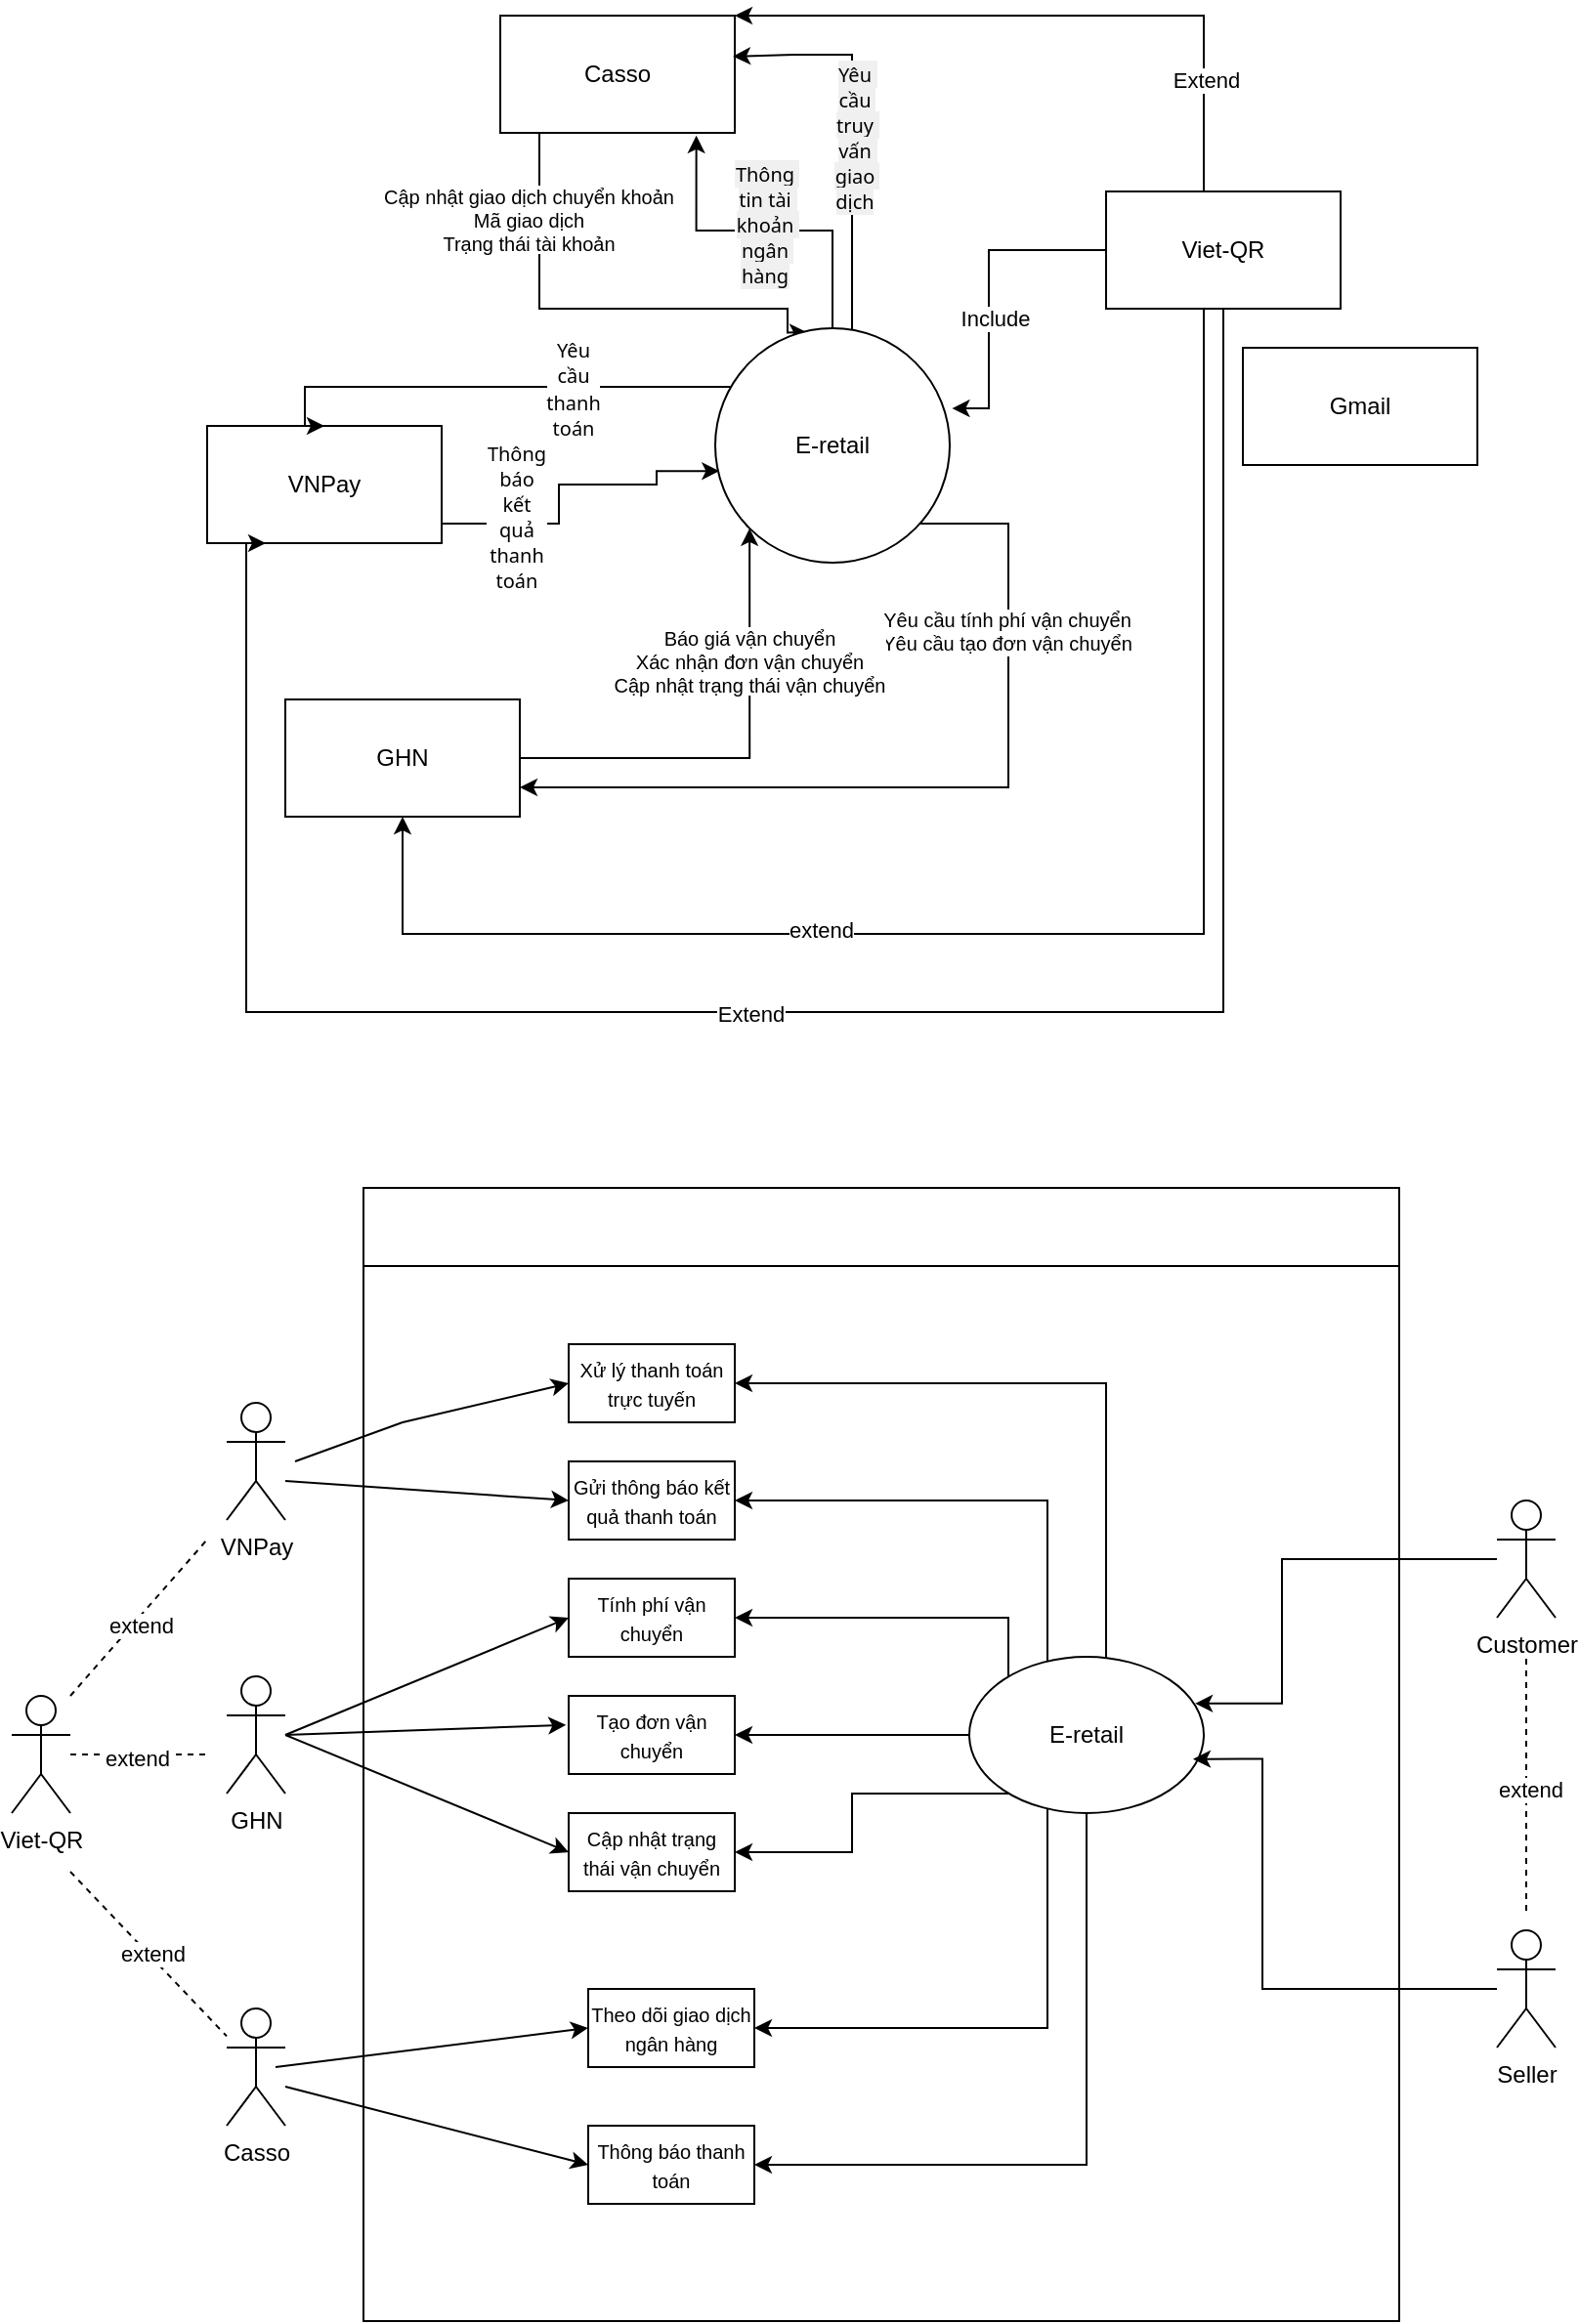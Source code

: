 <mxfile version="24.7.16">
  <diagram name="Trang-1" id="X9ewoZmMgQ7KVY2cLRxI">
    <mxGraphModel dx="1987" dy="1933" grid="1" gridSize="10" guides="1" tooltips="1" connect="1" arrows="1" fold="1" page="1" pageScale="1" pageWidth="827" pageHeight="1169" math="0" shadow="0">
      <root>
        <mxCell id="0" />
        <mxCell id="1" parent="0" />
        <mxCell id="kdyz-Y7orx3vrby394lm-9" style="edgeStyle=orthogonalEdgeStyle;rounded=0;orthogonalLoop=1;jettySize=auto;html=1;entryX=0.392;entryY=0.018;entryDx=0;entryDy=0;entryPerimeter=0;" parent="1" source="kdyz-Y7orx3vrby394lm-2" target="kdyz-Y7orx3vrby394lm-4" edge="1">
          <mxGeometry relative="1" as="geometry">
            <mxPoint x="350" y="200" as="targetPoint" />
            <Array as="points">
              <mxPoint x="260" y="210" />
              <mxPoint x="387" y="210" />
            </Array>
          </mxGeometry>
        </mxCell>
        <mxCell id="kdyz-Y7orx3vrby394lm-18" value="Cập nhật giao dịch chuyển khoản&#xa;Mã giao dịch&#xa;Trạng thái tài khoản&#xa;" style="edgeLabel;align=center;verticalAlign=middle;resizable=0;points=[];horizontal=1;spacingLeft=0;container=0;spacingTop=0;textDirection=ltr;rotation=0;spacing=0;fontSize=10;" parent="kdyz-Y7orx3vrby394lm-9" vertex="1" connectable="0">
          <mxGeometry relative="1" as="geometry">
            <mxPoint x="-35" y="-40" as="offset" />
          </mxGeometry>
        </mxCell>
        <mxCell id="kdyz-Y7orx3vrby394lm-2" value="Casso" style="rounded=0;whiteSpace=wrap;html=1;" parent="1" vertex="1">
          <mxGeometry x="240" y="60" width="120" height="60" as="geometry" />
        </mxCell>
        <mxCell id="kdyz-Y7orx3vrby394lm-8" style="edgeStyle=orthogonalEdgeStyle;rounded=0;orthogonalLoop=1;jettySize=auto;html=1;entryX=0.018;entryY=0.609;entryDx=0;entryDy=0;entryPerimeter=0;" parent="1" source="kdyz-Y7orx3vrby394lm-3" target="kdyz-Y7orx3vrby394lm-4" edge="1">
          <mxGeometry relative="1" as="geometry">
            <Array as="points">
              <mxPoint x="270" y="320" />
              <mxPoint x="270" y="300" />
              <mxPoint x="320" y="300" />
              <mxPoint x="320" y="293" />
            </Array>
          </mxGeometry>
        </mxCell>
        <mxCell id="kdyz-Y7orx3vrby394lm-12" value="&lt;span style=&quot;font-family: &amp;quot;Placeholder Font&amp;quot;, &amp;quot;Segoe UI Historic&amp;quot;, &amp;quot;Segoe UI&amp;quot;, Helvetica, Arial, sans-serif; font-size: 10px; text-align: start; white-space: pre-wrap;&quot;&gt;Thông báo kết quả thanh toán&lt;/span&gt;" style="edgeLabel;html=1;align=center;verticalAlign=middle;resizable=0;points=[];labelBackgroundColor=default;fontSize=10;" parent="kdyz-Y7orx3vrby394lm-8" vertex="1" connectable="0">
          <mxGeometry x="-0.55" y="4" relative="1" as="geometry">
            <mxPoint as="offset" />
          </mxGeometry>
        </mxCell>
        <mxCell id="kdyz-Y7orx3vrby394lm-3" value="VNPay" style="rounded=0;whiteSpace=wrap;html=1;" parent="1" vertex="1">
          <mxGeometry x="90" y="270" width="120" height="60" as="geometry" />
        </mxCell>
        <mxCell id="kdyz-Y7orx3vrby394lm-16" style="edgeStyle=orthogonalEdgeStyle;rounded=0;orthogonalLoop=1;jettySize=auto;html=1;entryX=0.5;entryY=0;entryDx=0;entryDy=0;" parent="1" source="kdyz-Y7orx3vrby394lm-4" target="kdyz-Y7orx3vrby394lm-3" edge="1">
          <mxGeometry relative="1" as="geometry">
            <Array as="points">
              <mxPoint x="140" y="250" />
            </Array>
          </mxGeometry>
        </mxCell>
        <mxCell id="kdyz-Y7orx3vrby394lm-17" value="&lt;span style=&quot;font-family: &amp;quot;Placeholder Font&amp;quot;, &amp;quot;Segoe UI Historic&amp;quot;, &amp;quot;Segoe UI&amp;quot;, Helvetica, Arial, sans-serif; text-align: start; white-space: pre-wrap; font-size: 10px;&quot;&gt;Yêu cầu thanh toán&lt;/span&gt;" style="edgeLabel;html=1;align=center;verticalAlign=middle;resizable=0;points=[];labelBackgroundColor=default;" parent="kdyz-Y7orx3vrby394lm-16" vertex="1" connectable="0">
          <mxGeometry x="-0.348" y="1" relative="1" as="geometry">
            <mxPoint as="offset" />
          </mxGeometry>
        </mxCell>
        <mxCell id="kdyz-Y7orx3vrby394lm-19" style="edgeStyle=orthogonalEdgeStyle;rounded=0;orthogonalLoop=1;jettySize=auto;html=1;entryX=0.992;entryY=0.348;entryDx=0;entryDy=0;entryPerimeter=0;" parent="1" source="kdyz-Y7orx3vrby394lm-4" target="kdyz-Y7orx3vrby394lm-2" edge="1">
          <mxGeometry relative="1" as="geometry">
            <Array as="points">
              <mxPoint x="420" y="80" />
              <mxPoint x="390" y="80" />
              <mxPoint x="359" y="81" />
            </Array>
          </mxGeometry>
        </mxCell>
        <mxCell id="kdyz-Y7orx3vrby394lm-20" value="&lt;span style=&quot;font-family: &amp;quot;Placeholder Font&amp;quot;, &amp;quot;Segoe UI Historic&amp;quot;, &amp;quot;Segoe UI&amp;quot;, Helvetica, Arial, sans-serif; font-size: 10px; text-align: start; white-space: pre-wrap; background-color: rgb(240, 240, 240);&quot;&gt;Yêu cầu truy vấn giao dịch&lt;/span&gt;" style="edgeLabel;html=1;align=center;verticalAlign=middle;resizable=0;points=[];fontSize=10;" parent="kdyz-Y7orx3vrby394lm-19" vertex="1" connectable="0">
          <mxGeometry x="-0.014" y="-1" relative="1" as="geometry">
            <mxPoint as="offset" />
          </mxGeometry>
        </mxCell>
        <mxCell id="kdyz-Y7orx3vrby394lm-23" style="edgeStyle=orthogonalEdgeStyle;rounded=0;orthogonalLoop=1;jettySize=auto;html=1;entryX=1;entryY=0.75;entryDx=0;entryDy=0;" parent="1" source="kdyz-Y7orx3vrby394lm-4" target="kdyz-Y7orx3vrby394lm-7" edge="1">
          <mxGeometry relative="1" as="geometry">
            <Array as="points">
              <mxPoint x="500" y="320" />
              <mxPoint x="500" y="455" />
            </Array>
          </mxGeometry>
        </mxCell>
        <mxCell id="kdyz-Y7orx3vrby394lm-24" value="Yêu cầu tính phí vận chuyển&lt;br style=&quot;padding: 0px; margin: 0px; font-size: 10px;&quot;&gt;Yêu cầu tạo đơn vận chuyển" style="edgeLabel;html=1;align=center;verticalAlign=middle;resizable=0;points=[];fontSize=10;" parent="kdyz-Y7orx3vrby394lm-23" vertex="1" connectable="0">
          <mxGeometry x="-0.429" y="-1" relative="1" as="geometry">
            <mxPoint y="-23" as="offset" />
          </mxGeometry>
        </mxCell>
        <mxCell id="kdyz-Y7orx3vrby394lm-4" value="E-retail" style="ellipse;whiteSpace=wrap;html=1;aspect=fixed;" parent="1" vertex="1">
          <mxGeometry x="350" y="220" width="120" height="120" as="geometry" />
        </mxCell>
        <mxCell id="kdyz-Y7orx3vrby394lm-25" style="edgeStyle=orthogonalEdgeStyle;rounded=0;orthogonalLoop=1;jettySize=auto;html=1;entryX=1;entryY=0;entryDx=0;entryDy=0;" parent="1" source="kdyz-Y7orx3vrby394lm-5" target="kdyz-Y7orx3vrby394lm-2" edge="1">
          <mxGeometry relative="1" as="geometry">
            <Array as="points">
              <mxPoint x="600" y="60" />
            </Array>
          </mxGeometry>
        </mxCell>
        <mxCell id="kdyz-Y7orx3vrby394lm-28" value="Extend" style="edgeLabel;html=1;align=center;verticalAlign=middle;resizable=0;points=[];" parent="kdyz-Y7orx3vrby394lm-25" vertex="1" connectable="0">
          <mxGeometry x="-0.651" y="-1" relative="1" as="geometry">
            <mxPoint as="offset" />
          </mxGeometry>
        </mxCell>
        <mxCell id="kdyz-Y7orx3vrby394lm-26" style="edgeStyle=orthogonalEdgeStyle;rounded=0;orthogonalLoop=1;jettySize=auto;html=1;entryX=0.25;entryY=1;entryDx=0;entryDy=0;" parent="1" source="kdyz-Y7orx3vrby394lm-5" target="kdyz-Y7orx3vrby394lm-3" edge="1">
          <mxGeometry relative="1" as="geometry">
            <Array as="points">
              <mxPoint x="610" y="570" />
              <mxPoint x="110" y="570" />
            </Array>
          </mxGeometry>
        </mxCell>
        <mxCell id="kdyz-Y7orx3vrby394lm-30" value="Extend" style="edgeLabel;html=1;align=center;verticalAlign=middle;resizable=0;points=[];" parent="kdyz-Y7orx3vrby394lm-26" vertex="1" connectable="0">
          <mxGeometry x="0.086" y="1" relative="1" as="geometry">
            <mxPoint as="offset" />
          </mxGeometry>
        </mxCell>
        <mxCell id="kdyz-Y7orx3vrby394lm-27" style="edgeStyle=orthogonalEdgeStyle;rounded=0;orthogonalLoop=1;jettySize=auto;html=1;entryX=0.5;entryY=1;entryDx=0;entryDy=0;" parent="1" source="kdyz-Y7orx3vrby394lm-5" target="kdyz-Y7orx3vrby394lm-7" edge="1">
          <mxGeometry relative="1" as="geometry">
            <Array as="points">
              <mxPoint x="600" y="530" />
              <mxPoint x="190" y="530" />
            </Array>
          </mxGeometry>
        </mxCell>
        <mxCell id="kdyz-Y7orx3vrby394lm-29" value="extend" style="edgeLabel;html=1;align=center;verticalAlign=middle;resizable=0;points=[];" parent="kdyz-Y7orx3vrby394lm-27" vertex="1" connectable="0">
          <mxGeometry x="0.306" y="-2" relative="1" as="geometry">
            <mxPoint as="offset" />
          </mxGeometry>
        </mxCell>
        <mxCell id="kdyz-Y7orx3vrby394lm-5" value="Viet-QR" style="rounded=0;whiteSpace=wrap;html=1;" parent="1" vertex="1">
          <mxGeometry x="550" y="150" width="120" height="60" as="geometry" />
        </mxCell>
        <mxCell id="kdyz-Y7orx3vrby394lm-6" value="Gmail" style="rounded=0;whiteSpace=wrap;html=1;" parent="1" vertex="1">
          <mxGeometry x="620" y="230" width="120" height="60" as="geometry" />
        </mxCell>
        <mxCell id="kdyz-Y7orx3vrby394lm-11" style="edgeStyle=orthogonalEdgeStyle;rounded=0;orthogonalLoop=1;jettySize=auto;html=1;entryX=0;entryY=1;entryDx=0;entryDy=0;" parent="1" source="kdyz-Y7orx3vrby394lm-7" target="kdyz-Y7orx3vrby394lm-4" edge="1">
          <mxGeometry relative="1" as="geometry" />
        </mxCell>
        <mxCell id="kdyz-Y7orx3vrby394lm-22" value="Báo giá vận chuyển&#xa;Xác nhận đơn vận chuyển&#xa;Cập nhật trạng thái vận chuyển" style="edgeLabel;align=center;verticalAlign=middle;resizable=0;points=[];fontSize=10;" parent="kdyz-Y7orx3vrby394lm-11" vertex="1" connectable="0">
          <mxGeometry x="-0.502" y="-1" relative="1" as="geometry">
            <mxPoint x="59" y="-51" as="offset" />
          </mxGeometry>
        </mxCell>
        <mxCell id="kdyz-Y7orx3vrby394lm-7" value="GHN" style="rounded=0;whiteSpace=wrap;html=1;" parent="1" vertex="1">
          <mxGeometry x="130" y="410" width="120" height="60" as="geometry" />
        </mxCell>
        <mxCell id="kdyz-Y7orx3vrby394lm-13" style="edgeStyle=orthogonalEdgeStyle;rounded=0;orthogonalLoop=1;jettySize=auto;html=1;entryX=0.836;entryY=1.023;entryDx=0;entryDy=0;entryPerimeter=0;" parent="1" source="kdyz-Y7orx3vrby394lm-4" target="kdyz-Y7orx3vrby394lm-2" edge="1">
          <mxGeometry relative="1" as="geometry" />
        </mxCell>
        <mxCell id="kdyz-Y7orx3vrby394lm-14" value="&lt;span style=&quot;font-family: &amp;quot;Placeholder Font&amp;quot;, &amp;quot;Segoe UI Historic&amp;quot;, &amp;quot;Segoe UI&amp;quot;, Helvetica, Arial, sans-serif; text-align: start; white-space: pre-wrap; background-color: rgb(240, 240, 240); font-size: 10px;&quot;&gt;Thông tin tài khoản ngân hàng&lt;/span&gt;" style="edgeLabel;html=1;align=center;verticalAlign=middle;resizable=0;points=[];" parent="kdyz-Y7orx3vrby394lm-13" vertex="1" connectable="0">
          <mxGeometry x="0.018" y="-3" relative="1" as="geometry">
            <mxPoint as="offset" />
          </mxGeometry>
        </mxCell>
        <mxCell id="kdyz-Y7orx3vrby394lm-31" style="edgeStyle=orthogonalEdgeStyle;rounded=0;orthogonalLoop=1;jettySize=auto;html=1;entryX=1.01;entryY=0.342;entryDx=0;entryDy=0;entryPerimeter=0;" parent="1" source="kdyz-Y7orx3vrby394lm-5" target="kdyz-Y7orx3vrby394lm-4" edge="1">
          <mxGeometry relative="1" as="geometry">
            <Array as="points">
              <mxPoint x="490" y="180" />
              <mxPoint x="490" y="261" />
            </Array>
          </mxGeometry>
        </mxCell>
        <mxCell id="kdyz-Y7orx3vrby394lm-32" value="Include" style="edgeLabel;html=1;align=center;verticalAlign=middle;resizable=0;points=[];" parent="kdyz-Y7orx3vrby394lm-31" vertex="1" connectable="0">
          <mxGeometry x="0.19" y="3" relative="1" as="geometry">
            <mxPoint as="offset" />
          </mxGeometry>
        </mxCell>
        <mxCell id="kdyz-Y7orx3vrby394lm-35" value="GHN" style="shape=umlActor;verticalLabelPosition=bottom;verticalAlign=top;html=1;outlineConnect=0;" parent="1" vertex="1">
          <mxGeometry x="100" y="910" width="30" height="60" as="geometry" />
        </mxCell>
        <mxCell id="kdyz-Y7orx3vrby394lm-39" value="VNPay" style="shape=umlActor;verticalLabelPosition=bottom;verticalAlign=top;html=1;outlineConnect=0;" parent="1" vertex="1">
          <mxGeometry x="100" y="770" width="30" height="60" as="geometry" />
        </mxCell>
        <mxCell id="kdyz-Y7orx3vrby394lm-40" value="Casso" style="shape=umlActor;verticalLabelPosition=bottom;verticalAlign=top;html=1;outlineConnect=0;" parent="1" vertex="1">
          <mxGeometry x="100" y="1080" width="30" height="60" as="geometry" />
        </mxCell>
        <mxCell id="kdyz-Y7orx3vrby394lm-42" value="" style="rounded=0;whiteSpace=wrap;html=1;movable=1;resizable=1;rotatable=1;deletable=1;editable=1;locked=0;connectable=1;" parent="1" vertex="1">
          <mxGeometry x="170" y="660" width="530" height="580" as="geometry" />
        </mxCell>
        <mxCell id="gt4OIrGtHVkTJuaFshQg-2" value="Viet-QR" style="shape=umlActor;verticalLabelPosition=bottom;verticalAlign=top;html=1;outlineConnect=0;" vertex="1" parent="1">
          <mxGeometry x="-10" y="920" width="30" height="60" as="geometry" />
        </mxCell>
        <mxCell id="gt4OIrGtHVkTJuaFshQg-8" value="&lt;font style=&quot;font-size: 10px;&quot;&gt;Xử lý thanh toán trực tuyến&lt;/font&gt;" style="rounded=0;whiteSpace=wrap;html=1;" vertex="1" parent="1">
          <mxGeometry x="275" y="740" width="85" height="40" as="geometry" />
        </mxCell>
        <mxCell id="gt4OIrGtHVkTJuaFshQg-11" value="&lt;font style=&quot;font-size: 10px;&quot;&gt;Gửi thông báo kết quả thanh toán&lt;/font&gt;" style="rounded=0;whiteSpace=wrap;html=1;" vertex="1" parent="1">
          <mxGeometry x="275" y="800" width="85" height="40" as="geometry" />
        </mxCell>
        <mxCell id="gt4OIrGtHVkTJuaFshQg-14" value="" style="endArrow=classic;html=1;rounded=0;entryX=0;entryY=0.5;entryDx=0;entryDy=0;" edge="1" parent="1" target="gt4OIrGtHVkTJuaFshQg-8">
          <mxGeometry width="50" height="50" relative="1" as="geometry">
            <mxPoint x="135" y="800" as="sourcePoint" />
            <mxPoint x="185" y="750" as="targetPoint" />
            <Array as="points">
              <mxPoint x="190" y="780" />
            </Array>
          </mxGeometry>
        </mxCell>
        <mxCell id="gt4OIrGtHVkTJuaFshQg-15" value="" style="endArrow=classic;html=1;rounded=0;entryX=0;entryY=0.5;entryDx=0;entryDy=0;" edge="1" parent="1" target="gt4OIrGtHVkTJuaFshQg-11">
          <mxGeometry width="50" height="50" relative="1" as="geometry">
            <mxPoint x="130" y="810" as="sourcePoint" />
            <mxPoint x="200" y="830" as="targetPoint" />
          </mxGeometry>
        </mxCell>
        <mxCell id="gt4OIrGtHVkTJuaFshQg-16" value="&lt;font style=&quot;font-size: 10px;&quot;&gt;Cập nhật trạng thái vận chuyển&lt;/font&gt;" style="rounded=0;whiteSpace=wrap;html=1;" vertex="1" parent="1">
          <mxGeometry x="275" y="980" width="85" height="40" as="geometry" />
        </mxCell>
        <mxCell id="gt4OIrGtHVkTJuaFshQg-17" value="&lt;font style=&quot;font-size: 10px;&quot;&gt;Tạo đơn vận chuyển&lt;/font&gt;" style="rounded=0;whiteSpace=wrap;html=1;" vertex="1" parent="1">
          <mxGeometry x="275" y="920" width="85" height="40" as="geometry" />
        </mxCell>
        <mxCell id="gt4OIrGtHVkTJuaFshQg-18" value="&lt;font style=&quot;font-size: 10px;&quot;&gt;Tính phí vận chuyển&lt;/font&gt;" style="rounded=0;whiteSpace=wrap;html=1;" vertex="1" parent="1">
          <mxGeometry x="275" y="860" width="85" height="40" as="geometry" />
        </mxCell>
        <mxCell id="gt4OIrGtHVkTJuaFshQg-22" value="" style="rounded=0;whiteSpace=wrap;html=1;" vertex="1" parent="1">
          <mxGeometry x="170" y="660" width="530" height="40" as="geometry" />
        </mxCell>
        <mxCell id="gt4OIrGtHVkTJuaFshQg-23" value="&lt;font style=&quot;font-size: 10px;&quot;&gt;Thông báo thanh toán&lt;/font&gt;" style="rounded=0;whiteSpace=wrap;html=1;" vertex="1" parent="1">
          <mxGeometry x="285" y="1140" width="85" height="40" as="geometry" />
        </mxCell>
        <mxCell id="gt4OIrGtHVkTJuaFshQg-24" value="&lt;font style=&quot;font-size: 10px;&quot;&gt;Theo dõi giao dịch ngân hàng&lt;/font&gt;" style="rounded=0;whiteSpace=wrap;html=1;" vertex="1" parent="1">
          <mxGeometry x="285" y="1070" width="85" height="40" as="geometry" />
        </mxCell>
        <mxCell id="gt4OIrGtHVkTJuaFshQg-27" value="" style="endArrow=classic;html=1;rounded=0;entryX=0;entryY=0.5;entryDx=0;entryDy=0;" edge="1" parent="1" target="gt4OIrGtHVkTJuaFshQg-16">
          <mxGeometry width="50" height="50" relative="1" as="geometry">
            <mxPoint x="130" y="940" as="sourcePoint" />
            <mxPoint x="230" y="950" as="targetPoint" />
          </mxGeometry>
        </mxCell>
        <mxCell id="gt4OIrGtHVkTJuaFshQg-28" value="" style="endArrow=classic;html=1;rounded=0;entryX=-0.016;entryY=0.372;entryDx=0;entryDy=0;entryPerimeter=0;" edge="1" parent="1" target="gt4OIrGtHVkTJuaFshQg-17">
          <mxGeometry width="50" height="50" relative="1" as="geometry">
            <mxPoint x="130" y="940" as="sourcePoint" />
            <mxPoint x="230" y="920" as="targetPoint" />
          </mxGeometry>
        </mxCell>
        <mxCell id="gt4OIrGtHVkTJuaFshQg-29" value="" style="endArrow=classic;html=1;rounded=0;entryX=0;entryY=0.5;entryDx=0;entryDy=0;" edge="1" parent="1" target="gt4OIrGtHVkTJuaFshQg-18">
          <mxGeometry width="50" height="50" relative="1" as="geometry">
            <mxPoint x="130" y="940" as="sourcePoint" />
            <mxPoint x="180" y="890" as="targetPoint" />
          </mxGeometry>
        </mxCell>
        <mxCell id="gt4OIrGtHVkTJuaFshQg-30" value="" style="endArrow=classic;html=1;rounded=0;entryX=0;entryY=0.5;entryDx=0;entryDy=0;" edge="1" parent="1" target="gt4OIrGtHVkTJuaFshQg-23">
          <mxGeometry width="50" height="50" relative="1" as="geometry">
            <mxPoint x="130" y="1120" as="sourcePoint" />
            <mxPoint x="220" y="1120" as="targetPoint" />
          </mxGeometry>
        </mxCell>
        <mxCell id="gt4OIrGtHVkTJuaFshQg-31" value="" style="endArrow=classic;html=1;rounded=0;entryX=0;entryY=0.5;entryDx=0;entryDy=0;" edge="1" parent="1" target="gt4OIrGtHVkTJuaFshQg-24">
          <mxGeometry width="50" height="50" relative="1" as="geometry">
            <mxPoint x="125" y="1110" as="sourcePoint" />
            <mxPoint x="175" y="1060" as="targetPoint" />
          </mxGeometry>
        </mxCell>
        <mxCell id="gt4OIrGtHVkTJuaFshQg-36" value="" style="endArrow=none;dashed=1;html=1;rounded=0;" edge="1" parent="1">
          <mxGeometry width="50" height="50" relative="1" as="geometry">
            <mxPoint x="20" y="920" as="sourcePoint" />
            <mxPoint x="90" y="840" as="targetPoint" />
          </mxGeometry>
        </mxCell>
        <mxCell id="gt4OIrGtHVkTJuaFshQg-39" value="extend" style="edgeLabel;html=1;align=center;verticalAlign=middle;resizable=0;points=[];" vertex="1" connectable="0" parent="gt4OIrGtHVkTJuaFshQg-36">
          <mxGeometry x="-0.037" y="-3" relative="1" as="geometry">
            <mxPoint as="offset" />
          </mxGeometry>
        </mxCell>
        <mxCell id="gt4OIrGtHVkTJuaFshQg-37" value="" style="endArrow=none;dashed=1;html=1;rounded=0;" edge="1" parent="1">
          <mxGeometry width="50" height="50" relative="1" as="geometry">
            <mxPoint x="20" y="950" as="sourcePoint" />
            <mxPoint x="90" y="950" as="targetPoint" />
          </mxGeometry>
        </mxCell>
        <mxCell id="gt4OIrGtHVkTJuaFshQg-40" value="extend" style="edgeLabel;html=1;align=center;verticalAlign=middle;resizable=0;points=[];" vertex="1" connectable="0" parent="gt4OIrGtHVkTJuaFshQg-37">
          <mxGeometry x="-0.037" y="-2" relative="1" as="geometry">
            <mxPoint as="offset" />
          </mxGeometry>
        </mxCell>
        <mxCell id="gt4OIrGtHVkTJuaFshQg-38" value="" style="endArrow=none;dashed=1;html=1;rounded=0;" edge="1" parent="1" target="kdyz-Y7orx3vrby394lm-40">
          <mxGeometry width="50" height="50" relative="1" as="geometry">
            <mxPoint x="20" y="1010" as="sourcePoint" />
            <mxPoint x="70" y="960" as="targetPoint" />
          </mxGeometry>
        </mxCell>
        <mxCell id="gt4OIrGtHVkTJuaFshQg-41" value="extend" style="edgeLabel;html=1;align=center;verticalAlign=middle;resizable=0;points=[];" vertex="1" connectable="0" parent="gt4OIrGtHVkTJuaFshQg-38">
          <mxGeometry x="0.014" y="1" relative="1" as="geometry">
            <mxPoint as="offset" />
          </mxGeometry>
        </mxCell>
        <mxCell id="gt4OIrGtHVkTJuaFshQg-43" style="edgeStyle=orthogonalEdgeStyle;rounded=0;orthogonalLoop=1;jettySize=auto;html=1;entryX=1;entryY=0.5;entryDx=0;entryDy=0;" edge="1" parent="1" source="gt4OIrGtHVkTJuaFshQg-42" target="gt4OIrGtHVkTJuaFshQg-8">
          <mxGeometry relative="1" as="geometry">
            <Array as="points">
              <mxPoint x="550" y="760" />
            </Array>
          </mxGeometry>
        </mxCell>
        <mxCell id="gt4OIrGtHVkTJuaFshQg-44" style="edgeStyle=orthogonalEdgeStyle;rounded=0;orthogonalLoop=1;jettySize=auto;html=1;entryX=1;entryY=0.5;entryDx=0;entryDy=0;" edge="1" parent="1" source="gt4OIrGtHVkTJuaFshQg-42" target="gt4OIrGtHVkTJuaFshQg-11">
          <mxGeometry relative="1" as="geometry">
            <Array as="points">
              <mxPoint x="520" y="820" />
            </Array>
          </mxGeometry>
        </mxCell>
        <mxCell id="gt4OIrGtHVkTJuaFshQg-45" style="edgeStyle=orthogonalEdgeStyle;rounded=0;orthogonalLoop=1;jettySize=auto;html=1;entryX=1;entryY=0.5;entryDx=0;entryDy=0;" edge="1" parent="1" source="gt4OIrGtHVkTJuaFshQg-42" target="gt4OIrGtHVkTJuaFshQg-18">
          <mxGeometry relative="1" as="geometry">
            <Array as="points">
              <mxPoint x="500" y="880" />
            </Array>
          </mxGeometry>
        </mxCell>
        <mxCell id="gt4OIrGtHVkTJuaFshQg-46" style="edgeStyle=orthogonalEdgeStyle;rounded=0;orthogonalLoop=1;jettySize=auto;html=1;entryX=1;entryY=0.5;entryDx=0;entryDy=0;" edge="1" parent="1" source="gt4OIrGtHVkTJuaFshQg-42" target="gt4OIrGtHVkTJuaFshQg-17">
          <mxGeometry relative="1" as="geometry">
            <Array as="points">
              <mxPoint x="450" y="940" />
              <mxPoint x="450" y="940" />
            </Array>
          </mxGeometry>
        </mxCell>
        <mxCell id="gt4OIrGtHVkTJuaFshQg-47" style="edgeStyle=orthogonalEdgeStyle;rounded=0;orthogonalLoop=1;jettySize=auto;html=1;entryX=1;entryY=0.5;entryDx=0;entryDy=0;" edge="1" parent="1" source="gt4OIrGtHVkTJuaFshQg-42" target="gt4OIrGtHVkTJuaFshQg-16">
          <mxGeometry relative="1" as="geometry">
            <Array as="points">
              <mxPoint x="420" y="970" />
              <mxPoint x="420" y="1000" />
            </Array>
          </mxGeometry>
        </mxCell>
        <mxCell id="gt4OIrGtHVkTJuaFshQg-49" style="edgeStyle=orthogonalEdgeStyle;rounded=0;orthogonalLoop=1;jettySize=auto;html=1;entryX=1;entryY=0.5;entryDx=0;entryDy=0;" edge="1" parent="1" source="gt4OIrGtHVkTJuaFshQg-42" target="gt4OIrGtHVkTJuaFshQg-24">
          <mxGeometry relative="1" as="geometry">
            <Array as="points">
              <mxPoint x="520" y="1090" />
            </Array>
          </mxGeometry>
        </mxCell>
        <mxCell id="gt4OIrGtHVkTJuaFshQg-50" style="edgeStyle=orthogonalEdgeStyle;rounded=0;orthogonalLoop=1;jettySize=auto;html=1;entryX=1;entryY=0.5;entryDx=0;entryDy=0;" edge="1" parent="1" source="gt4OIrGtHVkTJuaFshQg-42" target="gt4OIrGtHVkTJuaFshQg-23">
          <mxGeometry relative="1" as="geometry">
            <Array as="points">
              <mxPoint x="540" y="1160" />
            </Array>
          </mxGeometry>
        </mxCell>
        <mxCell id="gt4OIrGtHVkTJuaFshQg-42" value="E-retail" style="ellipse;whiteSpace=wrap;html=1;" vertex="1" parent="1">
          <mxGeometry x="480" y="900" width="120" height="80" as="geometry" />
        </mxCell>
        <mxCell id="gt4OIrGtHVkTJuaFshQg-51" value="Customer" style="shape=umlActor;verticalLabelPosition=bottom;verticalAlign=top;html=1;outlineConnect=0;" vertex="1" parent="1">
          <mxGeometry x="750" y="820" width="30" height="60" as="geometry" />
        </mxCell>
        <mxCell id="gt4OIrGtHVkTJuaFshQg-52" value="Seller" style="shape=umlActor;verticalLabelPosition=bottom;verticalAlign=top;html=1;outlineConnect=0;" vertex="1" parent="1">
          <mxGeometry x="750" y="1040" width="30" height="60" as="geometry" />
        </mxCell>
        <mxCell id="gt4OIrGtHVkTJuaFshQg-53" style="edgeStyle=orthogonalEdgeStyle;rounded=0;orthogonalLoop=1;jettySize=auto;html=1;entryX=0.954;entryY=0.654;entryDx=0;entryDy=0;entryPerimeter=0;" edge="1" parent="1" source="gt4OIrGtHVkTJuaFshQg-52" target="gt4OIrGtHVkTJuaFshQg-42">
          <mxGeometry relative="1" as="geometry">
            <Array as="points">
              <mxPoint x="630" y="1070" />
              <mxPoint x="630" y="952" />
            </Array>
          </mxGeometry>
        </mxCell>
        <mxCell id="gt4OIrGtHVkTJuaFshQg-54" style="edgeStyle=orthogonalEdgeStyle;rounded=0;orthogonalLoop=1;jettySize=auto;html=1;entryX=0.963;entryY=0.299;entryDx=0;entryDy=0;entryPerimeter=0;" edge="1" parent="1" source="gt4OIrGtHVkTJuaFshQg-51" target="gt4OIrGtHVkTJuaFshQg-42">
          <mxGeometry relative="1" as="geometry">
            <Array as="points">
              <mxPoint x="640" y="850" />
              <mxPoint x="640" y="924" />
            </Array>
          </mxGeometry>
        </mxCell>
        <mxCell id="gt4OIrGtHVkTJuaFshQg-55" value="" style="endArrow=none;dashed=1;html=1;rounded=0;" edge="1" parent="1">
          <mxGeometry width="50" height="50" relative="1" as="geometry">
            <mxPoint x="765" y="1030" as="sourcePoint" />
            <mxPoint x="765" y="900" as="targetPoint" />
          </mxGeometry>
        </mxCell>
        <mxCell id="gt4OIrGtHVkTJuaFshQg-56" value="extend" style="edgeLabel;html=1;align=center;verticalAlign=middle;resizable=0;points=[];" vertex="1" connectable="0" parent="gt4OIrGtHVkTJuaFshQg-55">
          <mxGeometry x="-0.037" y="-2" relative="1" as="geometry">
            <mxPoint as="offset" />
          </mxGeometry>
        </mxCell>
      </root>
    </mxGraphModel>
  </diagram>
</mxfile>
